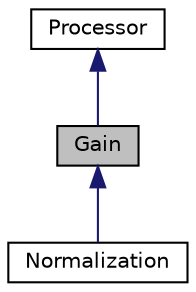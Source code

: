 digraph "Gain"
{
 // LATEX_PDF_SIZE
  edge [fontname="Helvetica",fontsize="10",labelfontname="Helvetica",labelfontsize="10"];
  node [fontname="Helvetica",fontsize="10",shape=record];
  Node1 [label="Gain",height=0.2,width=0.4,color="black", fillcolor="grey75", style="filled", fontcolor="black",tooltip="A gain class that inherits from the Processor class.  This class has a public constructor that calls ..."];
  Node2 -> Node1 [dir="back",color="midnightblue",fontsize="10",style="solid",fontname="Helvetica"];
  Node2 [label="Processor",height=0.2,width=0.4,color="black", fillcolor="white", style="filled",URL="$db/d9f/classProcessor.html",tooltip="A Processor parent class.  This class has a public constructor that initializes the sample...."];
  Node1 -> Node3 [dir="back",color="midnightblue",fontsize="10",style="solid",fontname="Helvetica"];
  Node3 [label="Normalization",height=0.2,width=0.4,color="black", fillcolor="white", style="filled",URL="$d6/d51/classNormalization.html",tooltip="A sound normalization class that inherits from the Gain class.  This class has a public constructor t..."];
}
